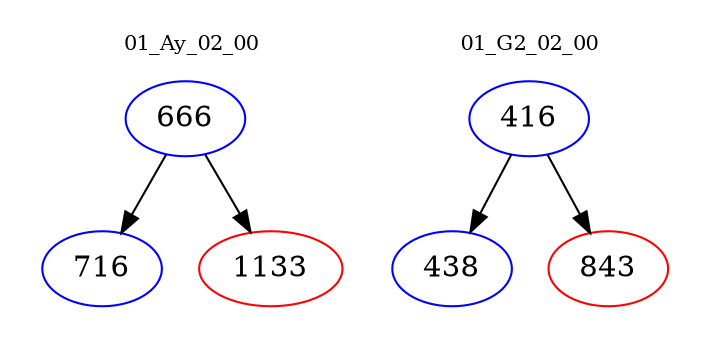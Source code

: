 digraph{
subgraph cluster_0 {
color = white
label = "01_Ay_02_00";
fontsize=10;
T0_666 [label="666", color="blue"]
T0_666 -> T0_716 [color="black"]
T0_716 [label="716", color="blue"]
T0_666 -> T0_1133 [color="black"]
T0_1133 [label="1133", color="red"]
}
subgraph cluster_1 {
color = white
label = "01_G2_02_00";
fontsize=10;
T1_416 [label="416", color="blue"]
T1_416 -> T1_438 [color="black"]
T1_438 [label="438", color="blue"]
T1_416 -> T1_843 [color="black"]
T1_843 [label="843", color="red"]
}
}
